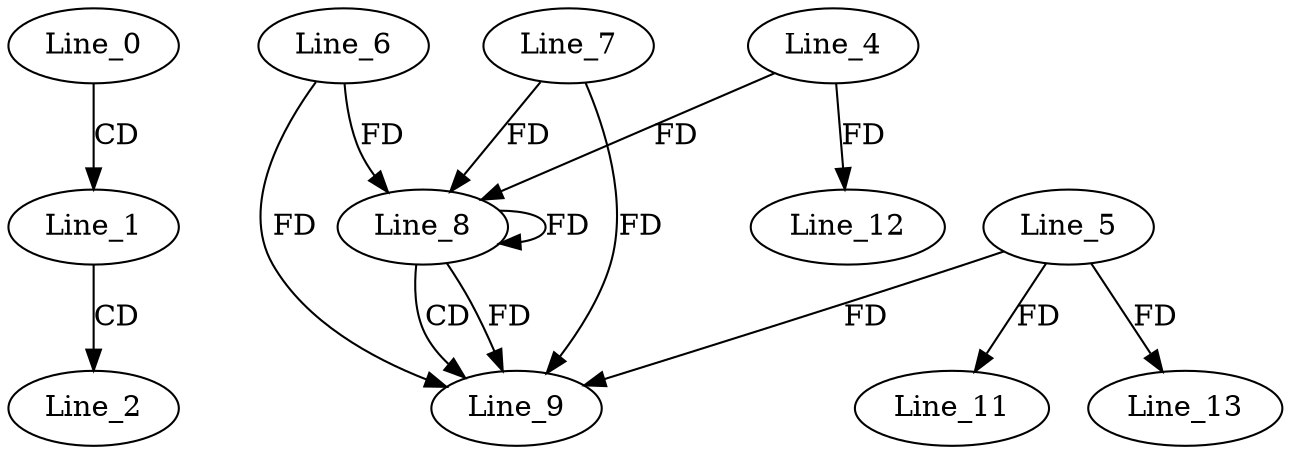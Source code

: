 digraph G {
  Line_0;
  Line_1;
  Line_2;
  Line_8;
  Line_6;
  Line_8;
  Line_4;
  Line_7;
  Line_8;
  Line_9;
  Line_5;
  Line_11;
  Line_12;
  Line_13;
  Line_0 -> Line_1 [ label="CD" ];
  Line_1 -> Line_2 [ label="CD" ];
  Line_8 -> Line_8 [ label="FD" ];
  Line_6 -> Line_8 [ label="FD" ];
  Line_4 -> Line_8 [ label="FD" ];
  Line_7 -> Line_8 [ label="FD" ];
  Line_8 -> Line_9 [ label="CD" ];
  Line_5 -> Line_9 [ label="FD" ];
  Line_7 -> Line_9 [ label="FD" ];
  Line_8 -> Line_9 [ label="FD" ];
  Line_6 -> Line_9 [ label="FD" ];
  Line_5 -> Line_11 [ label="FD" ];
  Line_4 -> Line_12 [ label="FD" ];
  Line_5 -> Line_13 [ label="FD" ];
}
